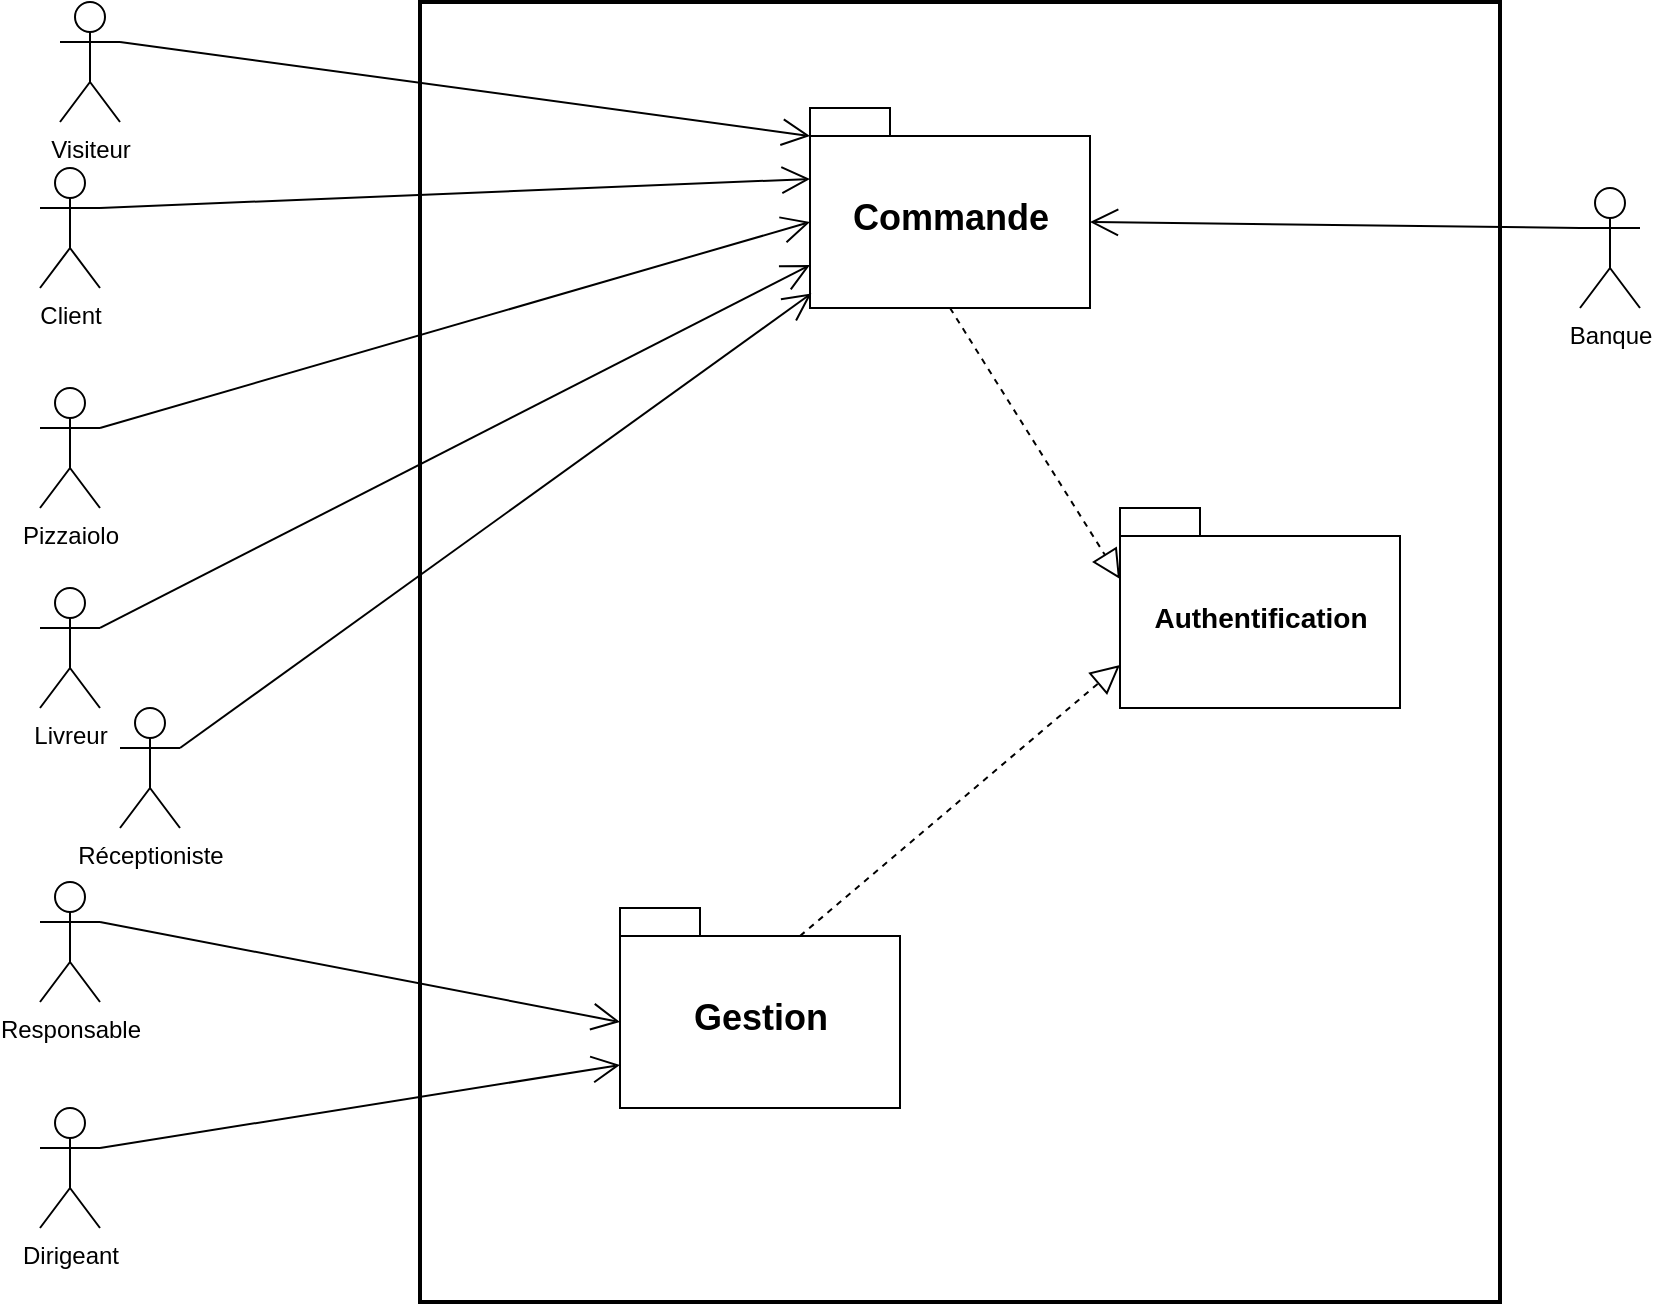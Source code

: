 <mxfile version="14.6.1" type="device"><diagram id="GyILsVNMWldsFnmVUfPP" name="Page-1"><mxGraphModel dx="1664" dy="850" grid="1" gridSize="10" guides="1" tooltips="1" connect="1" arrows="1" fold="1" page="1" pageScale="1" pageWidth="1169" pageHeight="1654" math="0" shadow="0"><root><mxCell id="0"/><mxCell id="1" parent="0"/><mxCell id="XgdL_w0IbXJJiG53eRvk-180" value="" style="html=1;strokeWidth=2;" vertex="1" parent="1"><mxGeometry x="450" y="790" width="540" height="650" as="geometry"/></mxCell><mxCell id="XgdL_w0IbXJJiG53eRvk-181" value="Client" style="shape=umlActor;verticalLabelPosition=bottom;verticalAlign=top;html=1;" vertex="1" parent="1"><mxGeometry x="260" y="873" width="30" height="60" as="geometry"/></mxCell><mxCell id="XgdL_w0IbXJJiG53eRvk-182" value="Responsable" style="shape=umlActor;verticalLabelPosition=bottom;verticalAlign=top;html=1;" vertex="1" parent="1"><mxGeometry x="260" y="1230" width="30" height="60" as="geometry"/></mxCell><mxCell id="XgdL_w0IbXJJiG53eRvk-183" value="&lt;font style=&quot;font-size: 18px&quot;&gt;Gestion&lt;/font&gt;" style="shape=folder;fontStyle=1;spacingTop=10;tabWidth=40;tabHeight=14;tabPosition=left;html=1;" vertex="1" parent="1"><mxGeometry x="550" y="1243" width="140" height="100" as="geometry"/></mxCell><mxCell id="XgdL_w0IbXJJiG53eRvk-184" value="&lt;font style=&quot;font-size: 14px&quot;&gt;Authentification&lt;/font&gt;" style="shape=folder;fontStyle=1;spacingTop=10;tabWidth=40;tabHeight=14;tabPosition=left;html=1;" vertex="1" parent="1"><mxGeometry x="800" y="1043" width="140" height="100" as="geometry"/></mxCell><mxCell id="XgdL_w0IbXJJiG53eRvk-185" value="&lt;font style=&quot;font-size: 18px&quot;&gt;Commande&lt;/font&gt;" style="shape=folder;fontStyle=1;spacingTop=10;tabWidth=40;tabHeight=14;tabPosition=left;html=1;" vertex="1" parent="1"><mxGeometry x="645" y="843" width="140" height="100" as="geometry"/></mxCell><mxCell id="XgdL_w0IbXJJiG53eRvk-186" value="Banque" style="shape=umlActor;verticalLabelPosition=bottom;verticalAlign=top;html=1;" vertex="1" parent="1"><mxGeometry x="1030" y="883" width="30" height="60" as="geometry"/></mxCell><mxCell id="XgdL_w0IbXJJiG53eRvk-187" value="" style="endArrow=open;endFill=1;endSize=12;html=1;entryX=0;entryY=0;entryDx=140;entryDy=57;entryPerimeter=0;exitX=0;exitY=0.333;exitDx=0;exitDy=0;exitPerimeter=0;" edge="1" parent="1" source="XgdL_w0IbXJJiG53eRvk-186" target="XgdL_w0IbXJJiG53eRvk-185"><mxGeometry width="160" relative="1" as="geometry"><mxPoint x="1060" y="1353" as="sourcePoint"/><mxPoint x="940" y="1090" as="targetPoint"/></mxGeometry></mxCell><mxCell id="XgdL_w0IbXJJiG53eRvk-188" value="Pizzaiolo" style="shape=umlActor;verticalLabelPosition=bottom;verticalAlign=top;html=1;" vertex="1" parent="1"><mxGeometry x="260" y="983" width="30" height="60" as="geometry"/></mxCell><mxCell id="XgdL_w0IbXJJiG53eRvk-189" value="" style="endArrow=open;endFill=1;endSize=12;html=1;exitX=1;exitY=0.333;exitDx=0;exitDy=0;exitPerimeter=0;entryX=0;entryY=0;entryDx=0;entryDy=35.5;entryPerimeter=0;" edge="1" parent="1" source="XgdL_w0IbXJJiG53eRvk-181" target="XgdL_w0IbXJJiG53eRvk-185"><mxGeometry width="160" relative="1" as="geometry"><mxPoint x="290" y="1073" as="sourcePoint"/><mxPoint x="580" y="1093" as="targetPoint"/></mxGeometry></mxCell><mxCell id="XgdL_w0IbXJJiG53eRvk-190" value="" style="endArrow=open;endFill=1;endSize=12;html=1;exitX=1;exitY=0.333;exitDx=0;exitDy=0;exitPerimeter=0;entryX=0;entryY=0;entryDx=0;entryDy=57;entryPerimeter=0;" edge="1" parent="1" source="XgdL_w0IbXJJiG53eRvk-188" target="XgdL_w0IbXJJiG53eRvk-185"><mxGeometry width="160" relative="1" as="geometry"><mxPoint x="340" y="953" as="sourcePoint"/><mxPoint x="490" y="1103" as="targetPoint"/></mxGeometry></mxCell><mxCell id="XgdL_w0IbXJJiG53eRvk-191" value="" style="endArrow=open;endFill=1;endSize=12;html=1;exitX=1;exitY=0.333;exitDx=0;exitDy=0;exitPerimeter=0;entryX=0;entryY=0;entryDx=0;entryDy=57;entryPerimeter=0;" edge="1" parent="1" source="XgdL_w0IbXJJiG53eRvk-182" target="XgdL_w0IbXJJiG53eRvk-183"><mxGeometry width="160" relative="1" as="geometry"><mxPoint x="300" y="1303" as="sourcePoint"/><mxPoint x="535" y="1213" as="targetPoint"/></mxGeometry></mxCell><mxCell id="XgdL_w0IbXJJiG53eRvk-192" value="" style="endArrow=block;dashed=1;endFill=0;endSize=12;html=1;exitX=0.5;exitY=1;exitDx=0;exitDy=0;exitPerimeter=0;entryX=0;entryY=0;entryDx=0;entryDy=35.5;entryPerimeter=0;" edge="1" parent="1" source="XgdL_w0IbXJJiG53eRvk-185" target="XgdL_w0IbXJJiG53eRvk-184"><mxGeometry width="160" relative="1" as="geometry"><mxPoint x="460" y="1093" as="sourcePoint"/><mxPoint x="620" y="1093" as="targetPoint"/></mxGeometry></mxCell><mxCell id="XgdL_w0IbXJJiG53eRvk-193" value="" style="endArrow=block;dashed=1;endFill=0;endSize=12;html=1;exitX=0;exitY=0;exitDx=90;exitDy=14;exitPerimeter=0;entryX=0;entryY=0;entryDx=0;entryDy=78.5;entryPerimeter=0;" edge="1" parent="1" source="XgdL_w0IbXJJiG53eRvk-183" target="XgdL_w0IbXJJiG53eRvk-184"><mxGeometry width="160" relative="1" as="geometry"><mxPoint x="654" y="953" as="sourcePoint"/><mxPoint x="840" y="1077" as="targetPoint"/></mxGeometry></mxCell><mxCell id="XgdL_w0IbXJJiG53eRvk-194" value="Livreur" style="shape=umlActor;verticalLabelPosition=bottom;verticalAlign=top;html=1;" vertex="1" parent="1"><mxGeometry x="260" y="1083" width="30" height="60" as="geometry"/></mxCell><mxCell id="XgdL_w0IbXJJiG53eRvk-195" value="" style="endArrow=open;endFill=1;endSize=12;html=1;exitX=1;exitY=0.333;exitDx=0;exitDy=0;exitPerimeter=0;entryX=0;entryY=0;entryDx=0;entryDy=78.5;entryPerimeter=0;" edge="1" parent="1" source="XgdL_w0IbXJJiG53eRvk-194" target="XgdL_w0IbXJJiG53eRvk-185"><mxGeometry width="160" relative="1" as="geometry"><mxPoint x="300" y="1013" as="sourcePoint"/><mxPoint x="584" y="931.5" as="targetPoint"/></mxGeometry></mxCell><mxCell id="XgdL_w0IbXJJiG53eRvk-196" value="Dirigeant" style="shape=umlActor;verticalLabelPosition=bottom;verticalAlign=top;html=1;" vertex="1" parent="1"><mxGeometry x="260" y="1343" width="30" height="60" as="geometry"/></mxCell><mxCell id="XgdL_w0IbXJJiG53eRvk-197" value="" style="endArrow=open;endFill=1;endSize=12;html=1;exitX=1;exitY=0.333;exitDx=0;exitDy=0;exitPerimeter=0;entryX=0;entryY=0;entryDx=0;entryDy=78.5;entryPerimeter=0;" edge="1" parent="1" source="XgdL_w0IbXJJiG53eRvk-196" target="XgdL_w0IbXJJiG53eRvk-183"><mxGeometry width="160" relative="1" as="geometry"><mxPoint x="300" y="1313" as="sourcePoint"/><mxPoint x="550" y="1310" as="targetPoint"/></mxGeometry></mxCell><mxCell id="XgdL_w0IbXJJiG53eRvk-198" value="Réceptioniste" style="shape=umlActor;verticalLabelPosition=bottom;verticalAlign=top;html=1;" vertex="1" parent="1"><mxGeometry x="300" y="1143" width="30" height="60" as="geometry"/></mxCell><mxCell id="XgdL_w0IbXJJiG53eRvk-199" value="" style="endArrow=open;endFill=1;endSize=12;html=1;exitX=1;exitY=0.333;exitDx=0;exitDy=0;exitPerimeter=0;entryX=0.005;entryY=0.927;entryDx=0;entryDy=0;entryPerimeter=0;" edge="1" parent="1" source="XgdL_w0IbXJJiG53eRvk-198" target="XgdL_w0IbXJJiG53eRvk-185"><mxGeometry width="160" relative="1" as="geometry"><mxPoint x="300" y="1113" as="sourcePoint"/><mxPoint x="650" y="931" as="targetPoint"/></mxGeometry></mxCell><mxCell id="XgdL_w0IbXJJiG53eRvk-200" value="Visiteur" style="shape=umlActor;verticalLabelPosition=bottom;verticalAlign=top;html=1;" vertex="1" parent="1"><mxGeometry x="270" y="790" width="30" height="60" as="geometry"/></mxCell><mxCell id="XgdL_w0IbXJJiG53eRvk-201" value="" style="endArrow=open;endFill=1;endSize=12;html=1;exitX=1;exitY=0.333;exitDx=0;exitDy=0;exitPerimeter=0;entryX=0;entryY=0;entryDx=0;entryDy=14;entryPerimeter=0;" edge="1" parent="1" source="XgdL_w0IbXJJiG53eRvk-200" target="XgdL_w0IbXJJiG53eRvk-185"><mxGeometry width="160" relative="1" as="geometry"><mxPoint x="300" y="903" as="sourcePoint"/><mxPoint x="655" y="888.5" as="targetPoint"/></mxGeometry></mxCell></root></mxGraphModel></diagram></mxfile>
